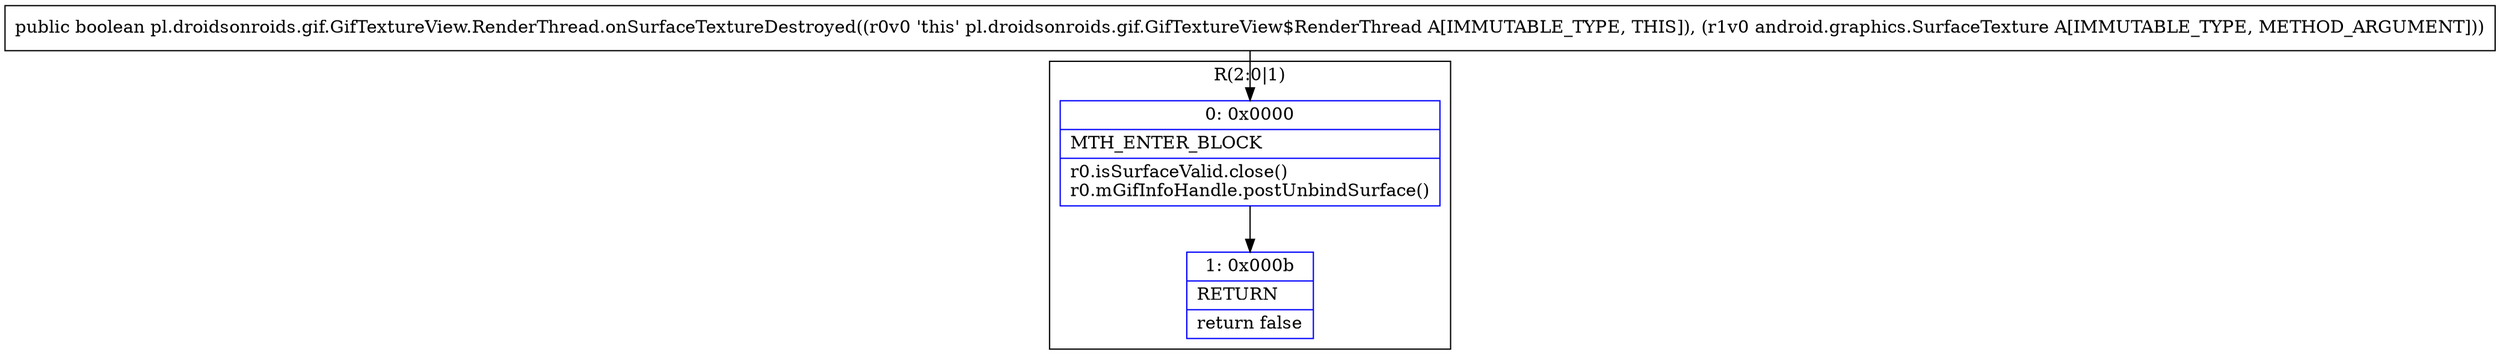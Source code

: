 digraph "CFG forpl.droidsonroids.gif.GifTextureView.RenderThread.onSurfaceTextureDestroyed(Landroid\/graphics\/SurfaceTexture;)Z" {
subgraph cluster_Region_1165639470 {
label = "R(2:0|1)";
node [shape=record,color=blue];
Node_0 [shape=record,label="{0\:\ 0x0000|MTH_ENTER_BLOCK\l|r0.isSurfaceValid.close()\lr0.mGifInfoHandle.postUnbindSurface()\l}"];
Node_1 [shape=record,label="{1\:\ 0x000b|RETURN\l|return false\l}"];
}
MethodNode[shape=record,label="{public boolean pl.droidsonroids.gif.GifTextureView.RenderThread.onSurfaceTextureDestroyed((r0v0 'this' pl.droidsonroids.gif.GifTextureView$RenderThread A[IMMUTABLE_TYPE, THIS]), (r1v0 android.graphics.SurfaceTexture A[IMMUTABLE_TYPE, METHOD_ARGUMENT])) }"];
MethodNode -> Node_0;
Node_0 -> Node_1;
}

